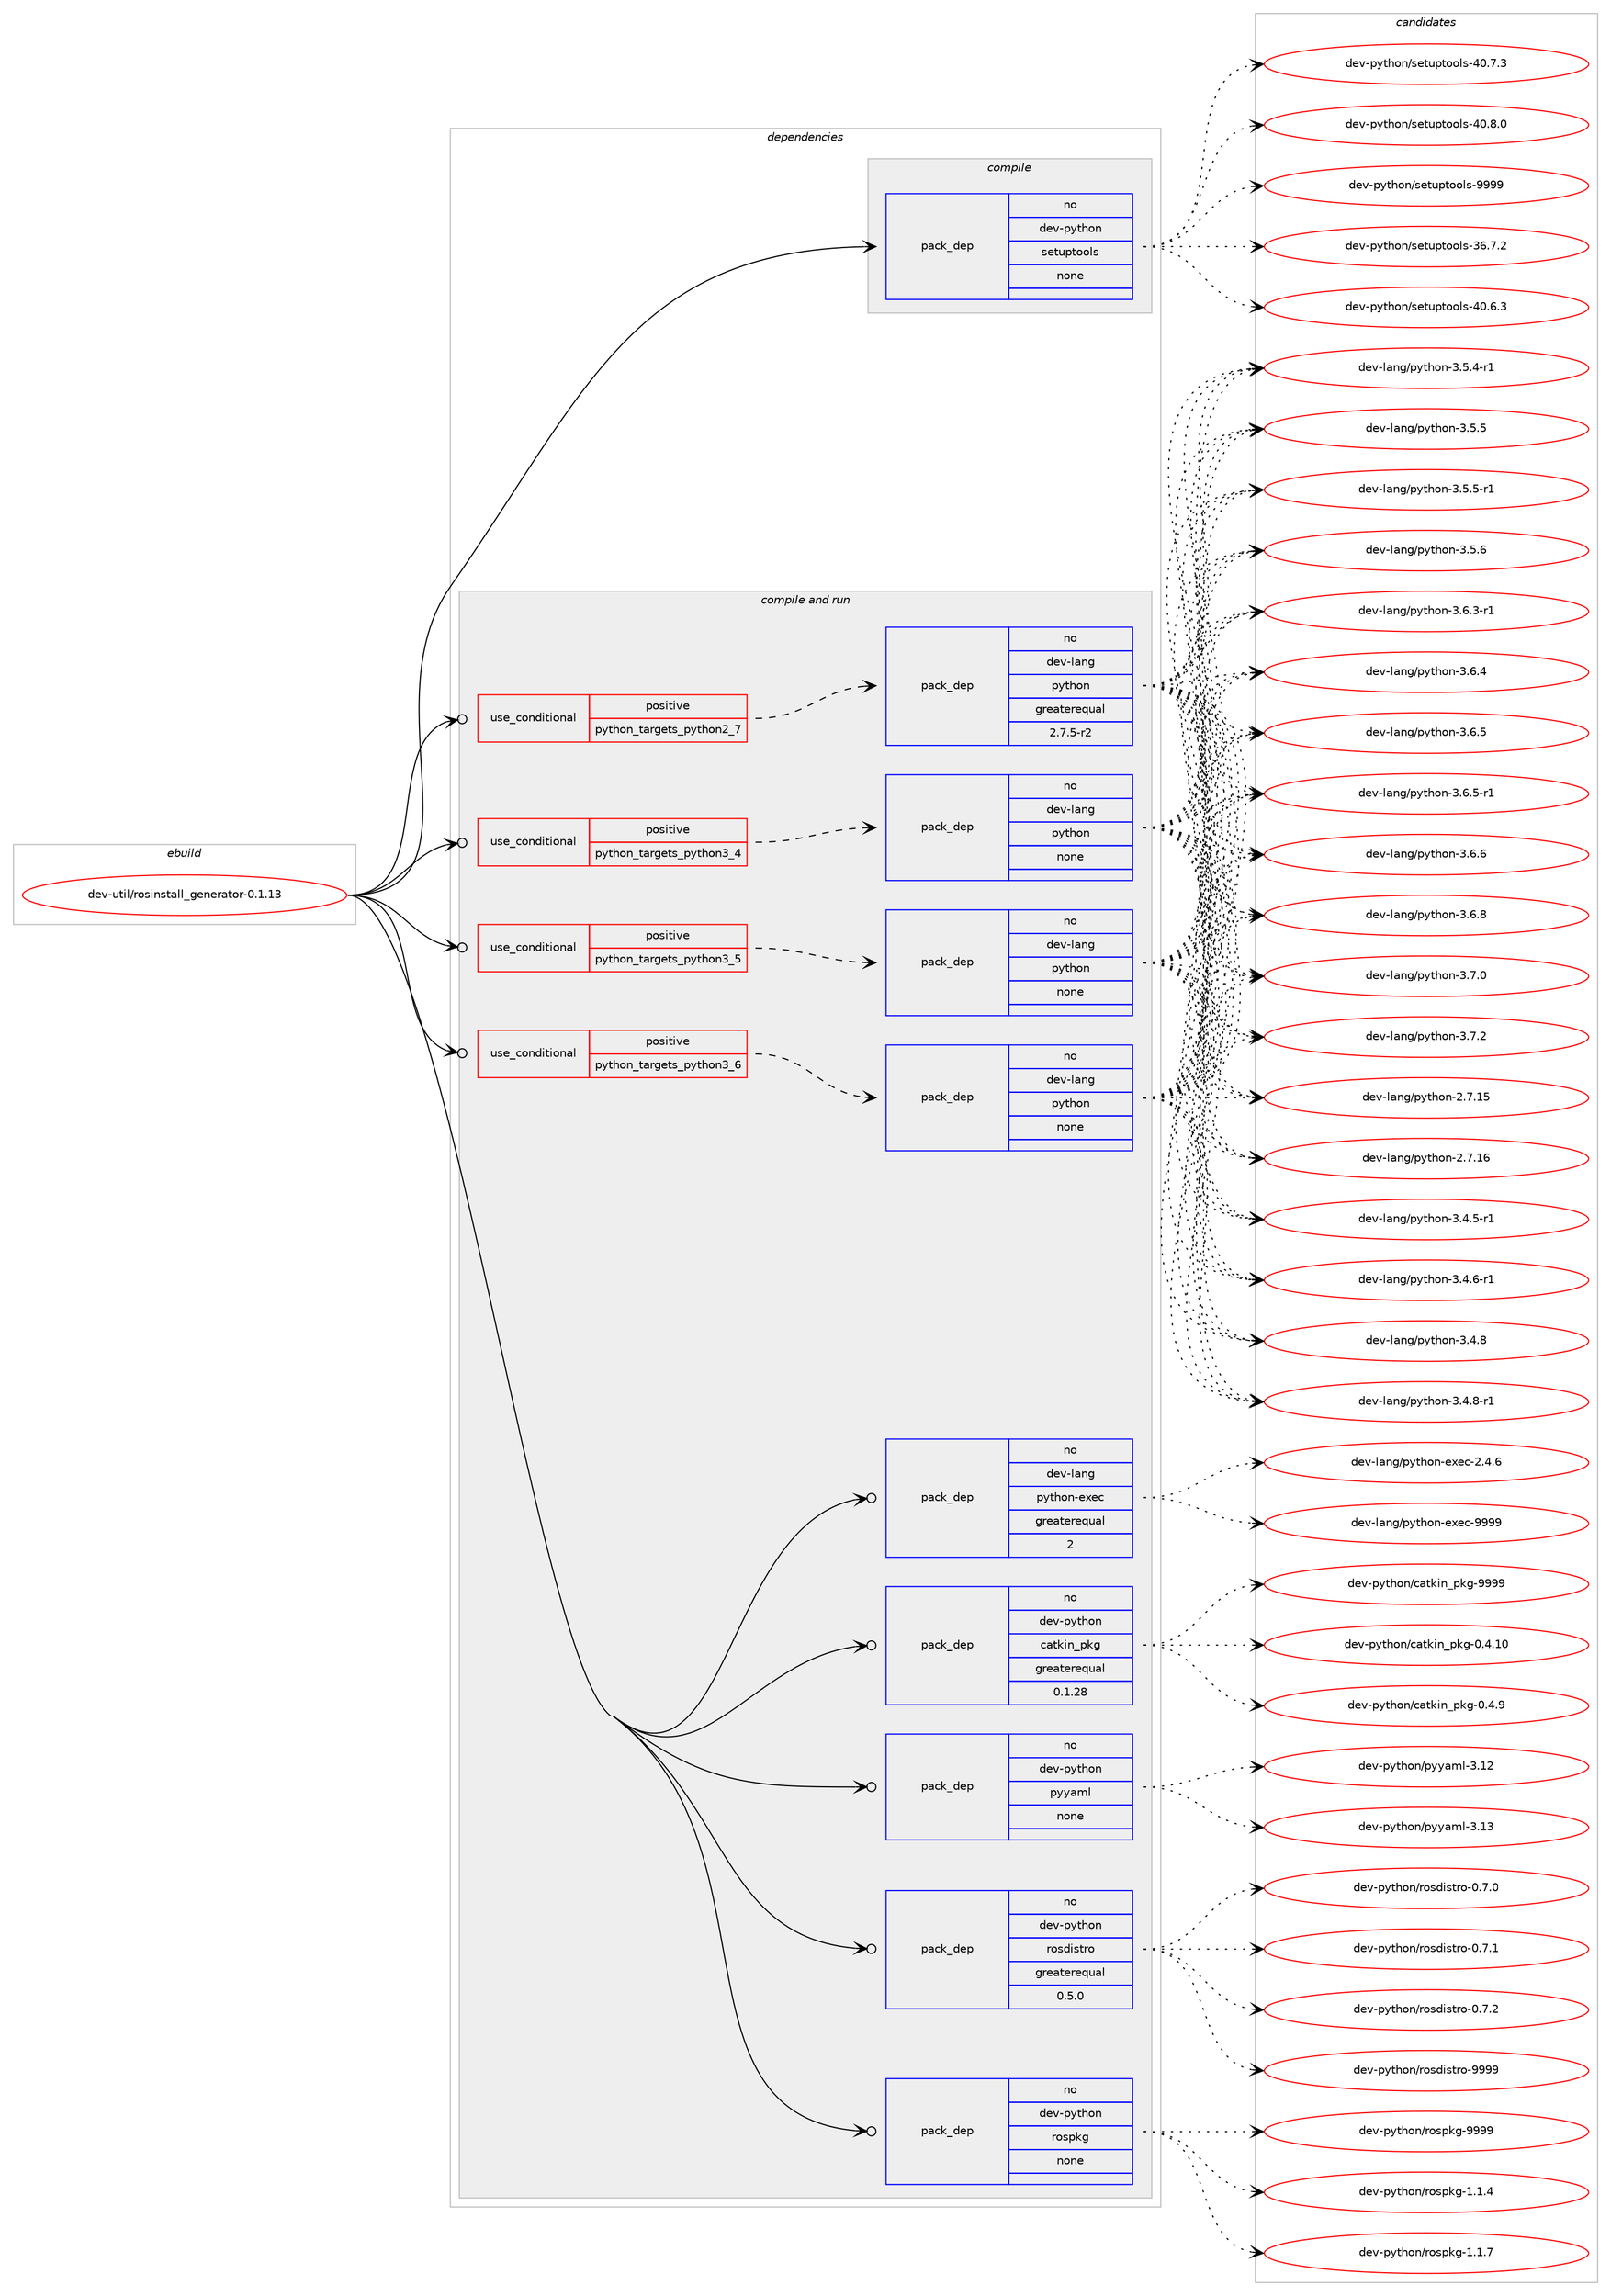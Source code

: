 digraph prolog {

# *************
# Graph options
# *************

newrank=true;
concentrate=true;
compound=true;
graph [rankdir=LR,fontname=Helvetica,fontsize=10,ranksep=1.5];#, ranksep=2.5, nodesep=0.2];
edge  [arrowhead=vee];
node  [fontname=Helvetica,fontsize=10];

# **********
# The ebuild
# **********

subgraph cluster_leftcol {
color=gray;
rank=same;
label=<<i>ebuild</i>>;
id [label="dev-util/rosinstall_generator-0.1.13", color=red, width=4, href="../dev-util/rosinstall_generator-0.1.13.svg"];
}

# ****************
# The dependencies
# ****************

subgraph cluster_midcol {
color=gray;
label=<<i>dependencies</i>>;
subgraph cluster_compile {
fillcolor="#eeeeee";
style=filled;
label=<<i>compile</i>>;
subgraph pack1100087 {
dependency1548792 [label=<<TABLE BORDER="0" CELLBORDER="1" CELLSPACING="0" CELLPADDING="4" WIDTH="220"><TR><TD ROWSPAN="6" CELLPADDING="30">pack_dep</TD></TR><TR><TD WIDTH="110">no</TD></TR><TR><TD>dev-python</TD></TR><TR><TD>setuptools</TD></TR><TR><TD>none</TD></TR><TR><TD></TD></TR></TABLE>>, shape=none, color=blue];
}
id:e -> dependency1548792:w [weight=20,style="solid",arrowhead="vee"];
}
subgraph cluster_compileandrun {
fillcolor="#eeeeee";
style=filled;
label=<<i>compile and run</i>>;
subgraph cond424998 {
dependency1548793 [label=<<TABLE BORDER="0" CELLBORDER="1" CELLSPACING="0" CELLPADDING="4"><TR><TD ROWSPAN="3" CELLPADDING="10">use_conditional</TD></TR><TR><TD>positive</TD></TR><TR><TD>python_targets_python2_7</TD></TR></TABLE>>, shape=none, color=red];
subgraph pack1100088 {
dependency1548794 [label=<<TABLE BORDER="0" CELLBORDER="1" CELLSPACING="0" CELLPADDING="4" WIDTH="220"><TR><TD ROWSPAN="6" CELLPADDING="30">pack_dep</TD></TR><TR><TD WIDTH="110">no</TD></TR><TR><TD>dev-lang</TD></TR><TR><TD>python</TD></TR><TR><TD>greaterequal</TD></TR><TR><TD>2.7.5-r2</TD></TR></TABLE>>, shape=none, color=blue];
}
dependency1548793:e -> dependency1548794:w [weight=20,style="dashed",arrowhead="vee"];
}
id:e -> dependency1548793:w [weight=20,style="solid",arrowhead="odotvee"];
subgraph cond424999 {
dependency1548795 [label=<<TABLE BORDER="0" CELLBORDER="1" CELLSPACING="0" CELLPADDING="4"><TR><TD ROWSPAN="3" CELLPADDING="10">use_conditional</TD></TR><TR><TD>positive</TD></TR><TR><TD>python_targets_python3_4</TD></TR></TABLE>>, shape=none, color=red];
subgraph pack1100089 {
dependency1548796 [label=<<TABLE BORDER="0" CELLBORDER="1" CELLSPACING="0" CELLPADDING="4" WIDTH="220"><TR><TD ROWSPAN="6" CELLPADDING="30">pack_dep</TD></TR><TR><TD WIDTH="110">no</TD></TR><TR><TD>dev-lang</TD></TR><TR><TD>python</TD></TR><TR><TD>none</TD></TR><TR><TD></TD></TR></TABLE>>, shape=none, color=blue];
}
dependency1548795:e -> dependency1548796:w [weight=20,style="dashed",arrowhead="vee"];
}
id:e -> dependency1548795:w [weight=20,style="solid",arrowhead="odotvee"];
subgraph cond425000 {
dependency1548797 [label=<<TABLE BORDER="0" CELLBORDER="1" CELLSPACING="0" CELLPADDING="4"><TR><TD ROWSPAN="3" CELLPADDING="10">use_conditional</TD></TR><TR><TD>positive</TD></TR><TR><TD>python_targets_python3_5</TD></TR></TABLE>>, shape=none, color=red];
subgraph pack1100090 {
dependency1548798 [label=<<TABLE BORDER="0" CELLBORDER="1" CELLSPACING="0" CELLPADDING="4" WIDTH="220"><TR><TD ROWSPAN="6" CELLPADDING="30">pack_dep</TD></TR><TR><TD WIDTH="110">no</TD></TR><TR><TD>dev-lang</TD></TR><TR><TD>python</TD></TR><TR><TD>none</TD></TR><TR><TD></TD></TR></TABLE>>, shape=none, color=blue];
}
dependency1548797:e -> dependency1548798:w [weight=20,style="dashed",arrowhead="vee"];
}
id:e -> dependency1548797:w [weight=20,style="solid",arrowhead="odotvee"];
subgraph cond425001 {
dependency1548799 [label=<<TABLE BORDER="0" CELLBORDER="1" CELLSPACING="0" CELLPADDING="4"><TR><TD ROWSPAN="3" CELLPADDING="10">use_conditional</TD></TR><TR><TD>positive</TD></TR><TR><TD>python_targets_python3_6</TD></TR></TABLE>>, shape=none, color=red];
subgraph pack1100091 {
dependency1548800 [label=<<TABLE BORDER="0" CELLBORDER="1" CELLSPACING="0" CELLPADDING="4" WIDTH="220"><TR><TD ROWSPAN="6" CELLPADDING="30">pack_dep</TD></TR><TR><TD WIDTH="110">no</TD></TR><TR><TD>dev-lang</TD></TR><TR><TD>python</TD></TR><TR><TD>none</TD></TR><TR><TD></TD></TR></TABLE>>, shape=none, color=blue];
}
dependency1548799:e -> dependency1548800:w [weight=20,style="dashed",arrowhead="vee"];
}
id:e -> dependency1548799:w [weight=20,style="solid",arrowhead="odotvee"];
subgraph pack1100092 {
dependency1548801 [label=<<TABLE BORDER="0" CELLBORDER="1" CELLSPACING="0" CELLPADDING="4" WIDTH="220"><TR><TD ROWSPAN="6" CELLPADDING="30">pack_dep</TD></TR><TR><TD WIDTH="110">no</TD></TR><TR><TD>dev-lang</TD></TR><TR><TD>python-exec</TD></TR><TR><TD>greaterequal</TD></TR><TR><TD>2</TD></TR></TABLE>>, shape=none, color=blue];
}
id:e -> dependency1548801:w [weight=20,style="solid",arrowhead="odotvee"];
subgraph pack1100093 {
dependency1548802 [label=<<TABLE BORDER="0" CELLBORDER="1" CELLSPACING="0" CELLPADDING="4" WIDTH="220"><TR><TD ROWSPAN="6" CELLPADDING="30">pack_dep</TD></TR><TR><TD WIDTH="110">no</TD></TR><TR><TD>dev-python</TD></TR><TR><TD>catkin_pkg</TD></TR><TR><TD>greaterequal</TD></TR><TR><TD>0.1.28</TD></TR></TABLE>>, shape=none, color=blue];
}
id:e -> dependency1548802:w [weight=20,style="solid",arrowhead="odotvee"];
subgraph pack1100094 {
dependency1548803 [label=<<TABLE BORDER="0" CELLBORDER="1" CELLSPACING="0" CELLPADDING="4" WIDTH="220"><TR><TD ROWSPAN="6" CELLPADDING="30">pack_dep</TD></TR><TR><TD WIDTH="110">no</TD></TR><TR><TD>dev-python</TD></TR><TR><TD>pyyaml</TD></TR><TR><TD>none</TD></TR><TR><TD></TD></TR></TABLE>>, shape=none, color=blue];
}
id:e -> dependency1548803:w [weight=20,style="solid",arrowhead="odotvee"];
subgraph pack1100095 {
dependency1548804 [label=<<TABLE BORDER="0" CELLBORDER="1" CELLSPACING="0" CELLPADDING="4" WIDTH="220"><TR><TD ROWSPAN="6" CELLPADDING="30">pack_dep</TD></TR><TR><TD WIDTH="110">no</TD></TR><TR><TD>dev-python</TD></TR><TR><TD>rosdistro</TD></TR><TR><TD>greaterequal</TD></TR><TR><TD>0.5.0</TD></TR></TABLE>>, shape=none, color=blue];
}
id:e -> dependency1548804:w [weight=20,style="solid",arrowhead="odotvee"];
subgraph pack1100096 {
dependency1548805 [label=<<TABLE BORDER="0" CELLBORDER="1" CELLSPACING="0" CELLPADDING="4" WIDTH="220"><TR><TD ROWSPAN="6" CELLPADDING="30">pack_dep</TD></TR><TR><TD WIDTH="110">no</TD></TR><TR><TD>dev-python</TD></TR><TR><TD>rospkg</TD></TR><TR><TD>none</TD></TR><TR><TD></TD></TR></TABLE>>, shape=none, color=blue];
}
id:e -> dependency1548805:w [weight=20,style="solid",arrowhead="odotvee"];
}
subgraph cluster_run {
fillcolor="#eeeeee";
style=filled;
label=<<i>run</i>>;
}
}

# **************
# The candidates
# **************

subgraph cluster_choices {
rank=same;
color=gray;
label=<<i>candidates</i>>;

subgraph choice1100087 {
color=black;
nodesep=1;
choice100101118451121211161041111104711510111611711211611111110811545515446554650 [label="dev-python/setuptools-36.7.2", color=red, width=4,href="../dev-python/setuptools-36.7.2.svg"];
choice100101118451121211161041111104711510111611711211611111110811545524846544651 [label="dev-python/setuptools-40.6.3", color=red, width=4,href="../dev-python/setuptools-40.6.3.svg"];
choice100101118451121211161041111104711510111611711211611111110811545524846554651 [label="dev-python/setuptools-40.7.3", color=red, width=4,href="../dev-python/setuptools-40.7.3.svg"];
choice100101118451121211161041111104711510111611711211611111110811545524846564648 [label="dev-python/setuptools-40.8.0", color=red, width=4,href="../dev-python/setuptools-40.8.0.svg"];
choice10010111845112121116104111110471151011161171121161111111081154557575757 [label="dev-python/setuptools-9999", color=red, width=4,href="../dev-python/setuptools-9999.svg"];
dependency1548792:e -> choice100101118451121211161041111104711510111611711211611111110811545515446554650:w [style=dotted,weight="100"];
dependency1548792:e -> choice100101118451121211161041111104711510111611711211611111110811545524846544651:w [style=dotted,weight="100"];
dependency1548792:e -> choice100101118451121211161041111104711510111611711211611111110811545524846554651:w [style=dotted,weight="100"];
dependency1548792:e -> choice100101118451121211161041111104711510111611711211611111110811545524846564648:w [style=dotted,weight="100"];
dependency1548792:e -> choice10010111845112121116104111110471151011161171121161111111081154557575757:w [style=dotted,weight="100"];
}
subgraph choice1100088 {
color=black;
nodesep=1;
choice10010111845108971101034711212111610411111045504655464953 [label="dev-lang/python-2.7.15", color=red, width=4,href="../dev-lang/python-2.7.15.svg"];
choice10010111845108971101034711212111610411111045504655464954 [label="dev-lang/python-2.7.16", color=red, width=4,href="../dev-lang/python-2.7.16.svg"];
choice1001011184510897110103471121211161041111104551465246534511449 [label="dev-lang/python-3.4.5-r1", color=red, width=4,href="../dev-lang/python-3.4.5-r1.svg"];
choice1001011184510897110103471121211161041111104551465246544511449 [label="dev-lang/python-3.4.6-r1", color=red, width=4,href="../dev-lang/python-3.4.6-r1.svg"];
choice100101118451089711010347112121116104111110455146524656 [label="dev-lang/python-3.4.8", color=red, width=4,href="../dev-lang/python-3.4.8.svg"];
choice1001011184510897110103471121211161041111104551465246564511449 [label="dev-lang/python-3.4.8-r1", color=red, width=4,href="../dev-lang/python-3.4.8-r1.svg"];
choice1001011184510897110103471121211161041111104551465346524511449 [label="dev-lang/python-3.5.4-r1", color=red, width=4,href="../dev-lang/python-3.5.4-r1.svg"];
choice100101118451089711010347112121116104111110455146534653 [label="dev-lang/python-3.5.5", color=red, width=4,href="../dev-lang/python-3.5.5.svg"];
choice1001011184510897110103471121211161041111104551465346534511449 [label="dev-lang/python-3.5.5-r1", color=red, width=4,href="../dev-lang/python-3.5.5-r1.svg"];
choice100101118451089711010347112121116104111110455146534654 [label="dev-lang/python-3.5.6", color=red, width=4,href="../dev-lang/python-3.5.6.svg"];
choice1001011184510897110103471121211161041111104551465446514511449 [label="dev-lang/python-3.6.3-r1", color=red, width=4,href="../dev-lang/python-3.6.3-r1.svg"];
choice100101118451089711010347112121116104111110455146544652 [label="dev-lang/python-3.6.4", color=red, width=4,href="../dev-lang/python-3.6.4.svg"];
choice100101118451089711010347112121116104111110455146544653 [label="dev-lang/python-3.6.5", color=red, width=4,href="../dev-lang/python-3.6.5.svg"];
choice1001011184510897110103471121211161041111104551465446534511449 [label="dev-lang/python-3.6.5-r1", color=red, width=4,href="../dev-lang/python-3.6.5-r1.svg"];
choice100101118451089711010347112121116104111110455146544654 [label="dev-lang/python-3.6.6", color=red, width=4,href="../dev-lang/python-3.6.6.svg"];
choice100101118451089711010347112121116104111110455146544656 [label="dev-lang/python-3.6.8", color=red, width=4,href="../dev-lang/python-3.6.8.svg"];
choice100101118451089711010347112121116104111110455146554648 [label="dev-lang/python-3.7.0", color=red, width=4,href="../dev-lang/python-3.7.0.svg"];
choice100101118451089711010347112121116104111110455146554650 [label="dev-lang/python-3.7.2", color=red, width=4,href="../dev-lang/python-3.7.2.svg"];
dependency1548794:e -> choice10010111845108971101034711212111610411111045504655464953:w [style=dotted,weight="100"];
dependency1548794:e -> choice10010111845108971101034711212111610411111045504655464954:w [style=dotted,weight="100"];
dependency1548794:e -> choice1001011184510897110103471121211161041111104551465246534511449:w [style=dotted,weight="100"];
dependency1548794:e -> choice1001011184510897110103471121211161041111104551465246544511449:w [style=dotted,weight="100"];
dependency1548794:e -> choice100101118451089711010347112121116104111110455146524656:w [style=dotted,weight="100"];
dependency1548794:e -> choice1001011184510897110103471121211161041111104551465246564511449:w [style=dotted,weight="100"];
dependency1548794:e -> choice1001011184510897110103471121211161041111104551465346524511449:w [style=dotted,weight="100"];
dependency1548794:e -> choice100101118451089711010347112121116104111110455146534653:w [style=dotted,weight="100"];
dependency1548794:e -> choice1001011184510897110103471121211161041111104551465346534511449:w [style=dotted,weight="100"];
dependency1548794:e -> choice100101118451089711010347112121116104111110455146534654:w [style=dotted,weight="100"];
dependency1548794:e -> choice1001011184510897110103471121211161041111104551465446514511449:w [style=dotted,weight="100"];
dependency1548794:e -> choice100101118451089711010347112121116104111110455146544652:w [style=dotted,weight="100"];
dependency1548794:e -> choice100101118451089711010347112121116104111110455146544653:w [style=dotted,weight="100"];
dependency1548794:e -> choice1001011184510897110103471121211161041111104551465446534511449:w [style=dotted,weight="100"];
dependency1548794:e -> choice100101118451089711010347112121116104111110455146544654:w [style=dotted,weight="100"];
dependency1548794:e -> choice100101118451089711010347112121116104111110455146544656:w [style=dotted,weight="100"];
dependency1548794:e -> choice100101118451089711010347112121116104111110455146554648:w [style=dotted,weight="100"];
dependency1548794:e -> choice100101118451089711010347112121116104111110455146554650:w [style=dotted,weight="100"];
}
subgraph choice1100089 {
color=black;
nodesep=1;
choice10010111845108971101034711212111610411111045504655464953 [label="dev-lang/python-2.7.15", color=red, width=4,href="../dev-lang/python-2.7.15.svg"];
choice10010111845108971101034711212111610411111045504655464954 [label="dev-lang/python-2.7.16", color=red, width=4,href="../dev-lang/python-2.7.16.svg"];
choice1001011184510897110103471121211161041111104551465246534511449 [label="dev-lang/python-3.4.5-r1", color=red, width=4,href="../dev-lang/python-3.4.5-r1.svg"];
choice1001011184510897110103471121211161041111104551465246544511449 [label="dev-lang/python-3.4.6-r1", color=red, width=4,href="../dev-lang/python-3.4.6-r1.svg"];
choice100101118451089711010347112121116104111110455146524656 [label="dev-lang/python-3.4.8", color=red, width=4,href="../dev-lang/python-3.4.8.svg"];
choice1001011184510897110103471121211161041111104551465246564511449 [label="dev-lang/python-3.4.8-r1", color=red, width=4,href="../dev-lang/python-3.4.8-r1.svg"];
choice1001011184510897110103471121211161041111104551465346524511449 [label="dev-lang/python-3.5.4-r1", color=red, width=4,href="../dev-lang/python-3.5.4-r1.svg"];
choice100101118451089711010347112121116104111110455146534653 [label="dev-lang/python-3.5.5", color=red, width=4,href="../dev-lang/python-3.5.5.svg"];
choice1001011184510897110103471121211161041111104551465346534511449 [label="dev-lang/python-3.5.5-r1", color=red, width=4,href="../dev-lang/python-3.5.5-r1.svg"];
choice100101118451089711010347112121116104111110455146534654 [label="dev-lang/python-3.5.6", color=red, width=4,href="../dev-lang/python-3.5.6.svg"];
choice1001011184510897110103471121211161041111104551465446514511449 [label="dev-lang/python-3.6.3-r1", color=red, width=4,href="../dev-lang/python-3.6.3-r1.svg"];
choice100101118451089711010347112121116104111110455146544652 [label="dev-lang/python-3.6.4", color=red, width=4,href="../dev-lang/python-3.6.4.svg"];
choice100101118451089711010347112121116104111110455146544653 [label="dev-lang/python-3.6.5", color=red, width=4,href="../dev-lang/python-3.6.5.svg"];
choice1001011184510897110103471121211161041111104551465446534511449 [label="dev-lang/python-3.6.5-r1", color=red, width=4,href="../dev-lang/python-3.6.5-r1.svg"];
choice100101118451089711010347112121116104111110455146544654 [label="dev-lang/python-3.6.6", color=red, width=4,href="../dev-lang/python-3.6.6.svg"];
choice100101118451089711010347112121116104111110455146544656 [label="dev-lang/python-3.6.8", color=red, width=4,href="../dev-lang/python-3.6.8.svg"];
choice100101118451089711010347112121116104111110455146554648 [label="dev-lang/python-3.7.0", color=red, width=4,href="../dev-lang/python-3.7.0.svg"];
choice100101118451089711010347112121116104111110455146554650 [label="dev-lang/python-3.7.2", color=red, width=4,href="../dev-lang/python-3.7.2.svg"];
dependency1548796:e -> choice10010111845108971101034711212111610411111045504655464953:w [style=dotted,weight="100"];
dependency1548796:e -> choice10010111845108971101034711212111610411111045504655464954:w [style=dotted,weight="100"];
dependency1548796:e -> choice1001011184510897110103471121211161041111104551465246534511449:w [style=dotted,weight="100"];
dependency1548796:e -> choice1001011184510897110103471121211161041111104551465246544511449:w [style=dotted,weight="100"];
dependency1548796:e -> choice100101118451089711010347112121116104111110455146524656:w [style=dotted,weight="100"];
dependency1548796:e -> choice1001011184510897110103471121211161041111104551465246564511449:w [style=dotted,weight="100"];
dependency1548796:e -> choice1001011184510897110103471121211161041111104551465346524511449:w [style=dotted,weight="100"];
dependency1548796:e -> choice100101118451089711010347112121116104111110455146534653:w [style=dotted,weight="100"];
dependency1548796:e -> choice1001011184510897110103471121211161041111104551465346534511449:w [style=dotted,weight="100"];
dependency1548796:e -> choice100101118451089711010347112121116104111110455146534654:w [style=dotted,weight="100"];
dependency1548796:e -> choice1001011184510897110103471121211161041111104551465446514511449:w [style=dotted,weight="100"];
dependency1548796:e -> choice100101118451089711010347112121116104111110455146544652:w [style=dotted,weight="100"];
dependency1548796:e -> choice100101118451089711010347112121116104111110455146544653:w [style=dotted,weight="100"];
dependency1548796:e -> choice1001011184510897110103471121211161041111104551465446534511449:w [style=dotted,weight="100"];
dependency1548796:e -> choice100101118451089711010347112121116104111110455146544654:w [style=dotted,weight="100"];
dependency1548796:e -> choice100101118451089711010347112121116104111110455146544656:w [style=dotted,weight="100"];
dependency1548796:e -> choice100101118451089711010347112121116104111110455146554648:w [style=dotted,weight="100"];
dependency1548796:e -> choice100101118451089711010347112121116104111110455146554650:w [style=dotted,weight="100"];
}
subgraph choice1100090 {
color=black;
nodesep=1;
choice10010111845108971101034711212111610411111045504655464953 [label="dev-lang/python-2.7.15", color=red, width=4,href="../dev-lang/python-2.7.15.svg"];
choice10010111845108971101034711212111610411111045504655464954 [label="dev-lang/python-2.7.16", color=red, width=4,href="../dev-lang/python-2.7.16.svg"];
choice1001011184510897110103471121211161041111104551465246534511449 [label="dev-lang/python-3.4.5-r1", color=red, width=4,href="../dev-lang/python-3.4.5-r1.svg"];
choice1001011184510897110103471121211161041111104551465246544511449 [label="dev-lang/python-3.4.6-r1", color=red, width=4,href="../dev-lang/python-3.4.6-r1.svg"];
choice100101118451089711010347112121116104111110455146524656 [label="dev-lang/python-3.4.8", color=red, width=4,href="../dev-lang/python-3.4.8.svg"];
choice1001011184510897110103471121211161041111104551465246564511449 [label="dev-lang/python-3.4.8-r1", color=red, width=4,href="../dev-lang/python-3.4.8-r1.svg"];
choice1001011184510897110103471121211161041111104551465346524511449 [label="dev-lang/python-3.5.4-r1", color=red, width=4,href="../dev-lang/python-3.5.4-r1.svg"];
choice100101118451089711010347112121116104111110455146534653 [label="dev-lang/python-3.5.5", color=red, width=4,href="../dev-lang/python-3.5.5.svg"];
choice1001011184510897110103471121211161041111104551465346534511449 [label="dev-lang/python-3.5.5-r1", color=red, width=4,href="../dev-lang/python-3.5.5-r1.svg"];
choice100101118451089711010347112121116104111110455146534654 [label="dev-lang/python-3.5.6", color=red, width=4,href="../dev-lang/python-3.5.6.svg"];
choice1001011184510897110103471121211161041111104551465446514511449 [label="dev-lang/python-3.6.3-r1", color=red, width=4,href="../dev-lang/python-3.6.3-r1.svg"];
choice100101118451089711010347112121116104111110455146544652 [label="dev-lang/python-3.6.4", color=red, width=4,href="../dev-lang/python-3.6.4.svg"];
choice100101118451089711010347112121116104111110455146544653 [label="dev-lang/python-3.6.5", color=red, width=4,href="../dev-lang/python-3.6.5.svg"];
choice1001011184510897110103471121211161041111104551465446534511449 [label="dev-lang/python-3.6.5-r1", color=red, width=4,href="../dev-lang/python-3.6.5-r1.svg"];
choice100101118451089711010347112121116104111110455146544654 [label="dev-lang/python-3.6.6", color=red, width=4,href="../dev-lang/python-3.6.6.svg"];
choice100101118451089711010347112121116104111110455146544656 [label="dev-lang/python-3.6.8", color=red, width=4,href="../dev-lang/python-3.6.8.svg"];
choice100101118451089711010347112121116104111110455146554648 [label="dev-lang/python-3.7.0", color=red, width=4,href="../dev-lang/python-3.7.0.svg"];
choice100101118451089711010347112121116104111110455146554650 [label="dev-lang/python-3.7.2", color=red, width=4,href="../dev-lang/python-3.7.2.svg"];
dependency1548798:e -> choice10010111845108971101034711212111610411111045504655464953:w [style=dotted,weight="100"];
dependency1548798:e -> choice10010111845108971101034711212111610411111045504655464954:w [style=dotted,weight="100"];
dependency1548798:e -> choice1001011184510897110103471121211161041111104551465246534511449:w [style=dotted,weight="100"];
dependency1548798:e -> choice1001011184510897110103471121211161041111104551465246544511449:w [style=dotted,weight="100"];
dependency1548798:e -> choice100101118451089711010347112121116104111110455146524656:w [style=dotted,weight="100"];
dependency1548798:e -> choice1001011184510897110103471121211161041111104551465246564511449:w [style=dotted,weight="100"];
dependency1548798:e -> choice1001011184510897110103471121211161041111104551465346524511449:w [style=dotted,weight="100"];
dependency1548798:e -> choice100101118451089711010347112121116104111110455146534653:w [style=dotted,weight="100"];
dependency1548798:e -> choice1001011184510897110103471121211161041111104551465346534511449:w [style=dotted,weight="100"];
dependency1548798:e -> choice100101118451089711010347112121116104111110455146534654:w [style=dotted,weight="100"];
dependency1548798:e -> choice1001011184510897110103471121211161041111104551465446514511449:w [style=dotted,weight="100"];
dependency1548798:e -> choice100101118451089711010347112121116104111110455146544652:w [style=dotted,weight="100"];
dependency1548798:e -> choice100101118451089711010347112121116104111110455146544653:w [style=dotted,weight="100"];
dependency1548798:e -> choice1001011184510897110103471121211161041111104551465446534511449:w [style=dotted,weight="100"];
dependency1548798:e -> choice100101118451089711010347112121116104111110455146544654:w [style=dotted,weight="100"];
dependency1548798:e -> choice100101118451089711010347112121116104111110455146544656:w [style=dotted,weight="100"];
dependency1548798:e -> choice100101118451089711010347112121116104111110455146554648:w [style=dotted,weight="100"];
dependency1548798:e -> choice100101118451089711010347112121116104111110455146554650:w [style=dotted,weight="100"];
}
subgraph choice1100091 {
color=black;
nodesep=1;
choice10010111845108971101034711212111610411111045504655464953 [label="dev-lang/python-2.7.15", color=red, width=4,href="../dev-lang/python-2.7.15.svg"];
choice10010111845108971101034711212111610411111045504655464954 [label="dev-lang/python-2.7.16", color=red, width=4,href="../dev-lang/python-2.7.16.svg"];
choice1001011184510897110103471121211161041111104551465246534511449 [label="dev-lang/python-3.4.5-r1", color=red, width=4,href="../dev-lang/python-3.4.5-r1.svg"];
choice1001011184510897110103471121211161041111104551465246544511449 [label="dev-lang/python-3.4.6-r1", color=red, width=4,href="../dev-lang/python-3.4.6-r1.svg"];
choice100101118451089711010347112121116104111110455146524656 [label="dev-lang/python-3.4.8", color=red, width=4,href="../dev-lang/python-3.4.8.svg"];
choice1001011184510897110103471121211161041111104551465246564511449 [label="dev-lang/python-3.4.8-r1", color=red, width=4,href="../dev-lang/python-3.4.8-r1.svg"];
choice1001011184510897110103471121211161041111104551465346524511449 [label="dev-lang/python-3.5.4-r1", color=red, width=4,href="../dev-lang/python-3.5.4-r1.svg"];
choice100101118451089711010347112121116104111110455146534653 [label="dev-lang/python-3.5.5", color=red, width=4,href="../dev-lang/python-3.5.5.svg"];
choice1001011184510897110103471121211161041111104551465346534511449 [label="dev-lang/python-3.5.5-r1", color=red, width=4,href="../dev-lang/python-3.5.5-r1.svg"];
choice100101118451089711010347112121116104111110455146534654 [label="dev-lang/python-3.5.6", color=red, width=4,href="../dev-lang/python-3.5.6.svg"];
choice1001011184510897110103471121211161041111104551465446514511449 [label="dev-lang/python-3.6.3-r1", color=red, width=4,href="../dev-lang/python-3.6.3-r1.svg"];
choice100101118451089711010347112121116104111110455146544652 [label="dev-lang/python-3.6.4", color=red, width=4,href="../dev-lang/python-3.6.4.svg"];
choice100101118451089711010347112121116104111110455146544653 [label="dev-lang/python-3.6.5", color=red, width=4,href="../dev-lang/python-3.6.5.svg"];
choice1001011184510897110103471121211161041111104551465446534511449 [label="dev-lang/python-3.6.5-r1", color=red, width=4,href="../dev-lang/python-3.6.5-r1.svg"];
choice100101118451089711010347112121116104111110455146544654 [label="dev-lang/python-3.6.6", color=red, width=4,href="../dev-lang/python-3.6.6.svg"];
choice100101118451089711010347112121116104111110455146544656 [label="dev-lang/python-3.6.8", color=red, width=4,href="../dev-lang/python-3.6.8.svg"];
choice100101118451089711010347112121116104111110455146554648 [label="dev-lang/python-3.7.0", color=red, width=4,href="../dev-lang/python-3.7.0.svg"];
choice100101118451089711010347112121116104111110455146554650 [label="dev-lang/python-3.7.2", color=red, width=4,href="../dev-lang/python-3.7.2.svg"];
dependency1548800:e -> choice10010111845108971101034711212111610411111045504655464953:w [style=dotted,weight="100"];
dependency1548800:e -> choice10010111845108971101034711212111610411111045504655464954:w [style=dotted,weight="100"];
dependency1548800:e -> choice1001011184510897110103471121211161041111104551465246534511449:w [style=dotted,weight="100"];
dependency1548800:e -> choice1001011184510897110103471121211161041111104551465246544511449:w [style=dotted,weight="100"];
dependency1548800:e -> choice100101118451089711010347112121116104111110455146524656:w [style=dotted,weight="100"];
dependency1548800:e -> choice1001011184510897110103471121211161041111104551465246564511449:w [style=dotted,weight="100"];
dependency1548800:e -> choice1001011184510897110103471121211161041111104551465346524511449:w [style=dotted,weight="100"];
dependency1548800:e -> choice100101118451089711010347112121116104111110455146534653:w [style=dotted,weight="100"];
dependency1548800:e -> choice1001011184510897110103471121211161041111104551465346534511449:w [style=dotted,weight="100"];
dependency1548800:e -> choice100101118451089711010347112121116104111110455146534654:w [style=dotted,weight="100"];
dependency1548800:e -> choice1001011184510897110103471121211161041111104551465446514511449:w [style=dotted,weight="100"];
dependency1548800:e -> choice100101118451089711010347112121116104111110455146544652:w [style=dotted,weight="100"];
dependency1548800:e -> choice100101118451089711010347112121116104111110455146544653:w [style=dotted,weight="100"];
dependency1548800:e -> choice1001011184510897110103471121211161041111104551465446534511449:w [style=dotted,weight="100"];
dependency1548800:e -> choice100101118451089711010347112121116104111110455146544654:w [style=dotted,weight="100"];
dependency1548800:e -> choice100101118451089711010347112121116104111110455146544656:w [style=dotted,weight="100"];
dependency1548800:e -> choice100101118451089711010347112121116104111110455146554648:w [style=dotted,weight="100"];
dependency1548800:e -> choice100101118451089711010347112121116104111110455146554650:w [style=dotted,weight="100"];
}
subgraph choice1100092 {
color=black;
nodesep=1;
choice1001011184510897110103471121211161041111104510112010199455046524654 [label="dev-lang/python-exec-2.4.6", color=red, width=4,href="../dev-lang/python-exec-2.4.6.svg"];
choice10010111845108971101034711212111610411111045101120101994557575757 [label="dev-lang/python-exec-9999", color=red, width=4,href="../dev-lang/python-exec-9999.svg"];
dependency1548801:e -> choice1001011184510897110103471121211161041111104510112010199455046524654:w [style=dotted,weight="100"];
dependency1548801:e -> choice10010111845108971101034711212111610411111045101120101994557575757:w [style=dotted,weight="100"];
}
subgraph choice1100093 {
color=black;
nodesep=1;
choice100101118451121211161041111104799971161071051109511210710345484652464948 [label="dev-python/catkin_pkg-0.4.10", color=red, width=4,href="../dev-python/catkin_pkg-0.4.10.svg"];
choice1001011184511212111610411111047999711610710511095112107103454846524657 [label="dev-python/catkin_pkg-0.4.9", color=red, width=4,href="../dev-python/catkin_pkg-0.4.9.svg"];
choice10010111845112121116104111110479997116107105110951121071034557575757 [label="dev-python/catkin_pkg-9999", color=red, width=4,href="../dev-python/catkin_pkg-9999.svg"];
dependency1548802:e -> choice100101118451121211161041111104799971161071051109511210710345484652464948:w [style=dotted,weight="100"];
dependency1548802:e -> choice1001011184511212111610411111047999711610710511095112107103454846524657:w [style=dotted,weight="100"];
dependency1548802:e -> choice10010111845112121116104111110479997116107105110951121071034557575757:w [style=dotted,weight="100"];
}
subgraph choice1100094 {
color=black;
nodesep=1;
choice1001011184511212111610411111047112121121971091084551464950 [label="dev-python/pyyaml-3.12", color=red, width=4,href="../dev-python/pyyaml-3.12.svg"];
choice1001011184511212111610411111047112121121971091084551464951 [label="dev-python/pyyaml-3.13", color=red, width=4,href="../dev-python/pyyaml-3.13.svg"];
dependency1548803:e -> choice1001011184511212111610411111047112121121971091084551464950:w [style=dotted,weight="100"];
dependency1548803:e -> choice1001011184511212111610411111047112121121971091084551464951:w [style=dotted,weight="100"];
}
subgraph choice1100095 {
color=black;
nodesep=1;
choice1001011184511212111610411111047114111115100105115116114111454846554648 [label="dev-python/rosdistro-0.7.0", color=red, width=4,href="../dev-python/rosdistro-0.7.0.svg"];
choice1001011184511212111610411111047114111115100105115116114111454846554649 [label="dev-python/rosdistro-0.7.1", color=red, width=4,href="../dev-python/rosdistro-0.7.1.svg"];
choice1001011184511212111610411111047114111115100105115116114111454846554650 [label="dev-python/rosdistro-0.7.2", color=red, width=4,href="../dev-python/rosdistro-0.7.2.svg"];
choice10010111845112121116104111110471141111151001051151161141114557575757 [label="dev-python/rosdistro-9999", color=red, width=4,href="../dev-python/rosdistro-9999.svg"];
dependency1548804:e -> choice1001011184511212111610411111047114111115100105115116114111454846554648:w [style=dotted,weight="100"];
dependency1548804:e -> choice1001011184511212111610411111047114111115100105115116114111454846554649:w [style=dotted,weight="100"];
dependency1548804:e -> choice1001011184511212111610411111047114111115100105115116114111454846554650:w [style=dotted,weight="100"];
dependency1548804:e -> choice10010111845112121116104111110471141111151001051151161141114557575757:w [style=dotted,weight="100"];
}
subgraph choice1100096 {
color=black;
nodesep=1;
choice1001011184511212111610411111047114111115112107103454946494652 [label="dev-python/rospkg-1.1.4", color=red, width=4,href="../dev-python/rospkg-1.1.4.svg"];
choice1001011184511212111610411111047114111115112107103454946494655 [label="dev-python/rospkg-1.1.7", color=red, width=4,href="../dev-python/rospkg-1.1.7.svg"];
choice10010111845112121116104111110471141111151121071034557575757 [label="dev-python/rospkg-9999", color=red, width=4,href="../dev-python/rospkg-9999.svg"];
dependency1548805:e -> choice1001011184511212111610411111047114111115112107103454946494652:w [style=dotted,weight="100"];
dependency1548805:e -> choice1001011184511212111610411111047114111115112107103454946494655:w [style=dotted,weight="100"];
dependency1548805:e -> choice10010111845112121116104111110471141111151121071034557575757:w [style=dotted,weight="100"];
}
}

}
